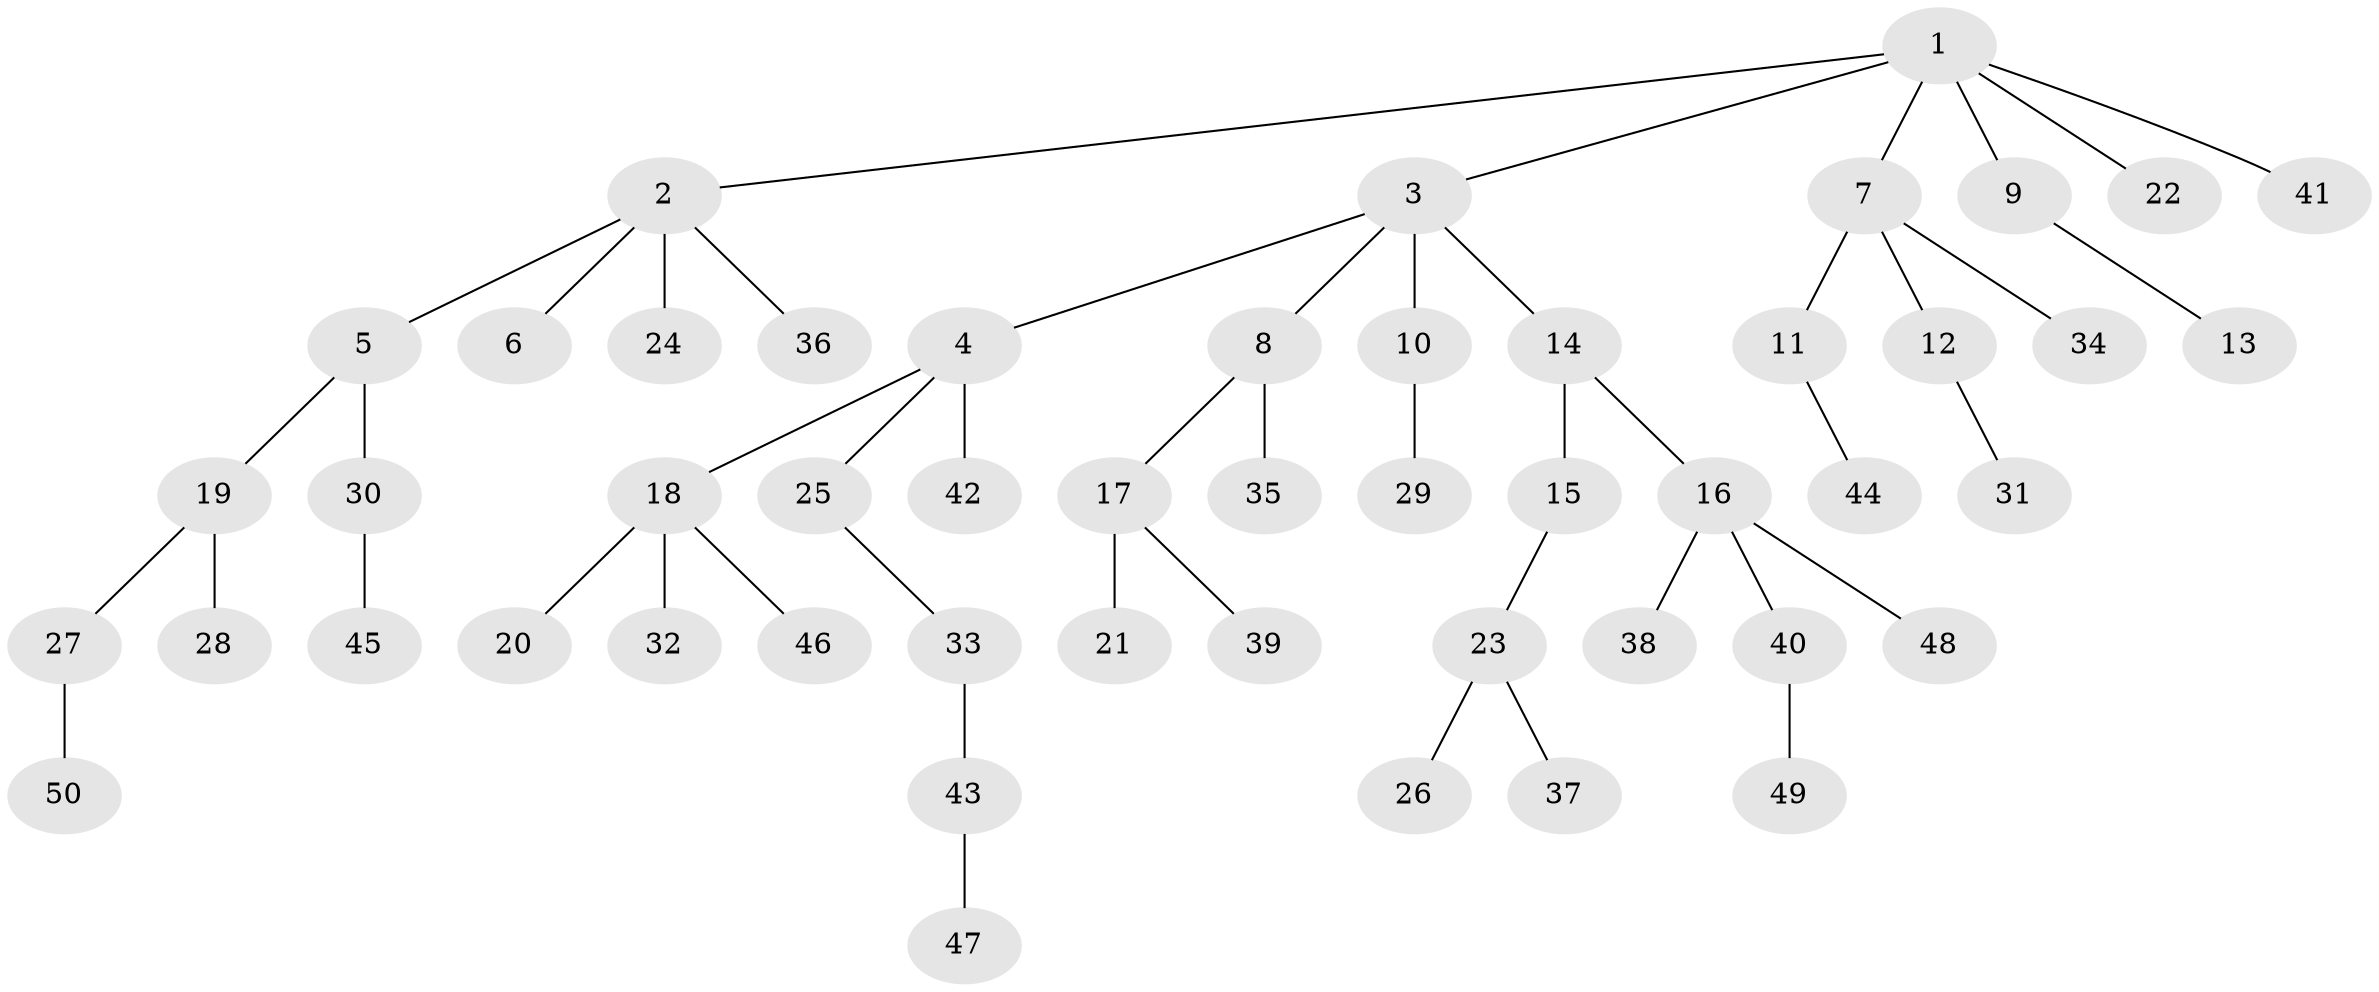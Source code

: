 // coarse degree distribution, {5: 0.03225806451612903, 4: 0.0967741935483871, 7: 0.03225806451612903, 1: 0.6451612903225806, 3: 0.12903225806451613, 2: 0.06451612903225806}
// Generated by graph-tools (version 1.1) at 2025/42/03/06/25 10:42:03]
// undirected, 50 vertices, 49 edges
graph export_dot {
graph [start="1"]
  node [color=gray90,style=filled];
  1;
  2;
  3;
  4;
  5;
  6;
  7;
  8;
  9;
  10;
  11;
  12;
  13;
  14;
  15;
  16;
  17;
  18;
  19;
  20;
  21;
  22;
  23;
  24;
  25;
  26;
  27;
  28;
  29;
  30;
  31;
  32;
  33;
  34;
  35;
  36;
  37;
  38;
  39;
  40;
  41;
  42;
  43;
  44;
  45;
  46;
  47;
  48;
  49;
  50;
  1 -- 2;
  1 -- 3;
  1 -- 7;
  1 -- 9;
  1 -- 22;
  1 -- 41;
  2 -- 5;
  2 -- 6;
  2 -- 24;
  2 -- 36;
  3 -- 4;
  3 -- 8;
  3 -- 10;
  3 -- 14;
  4 -- 18;
  4 -- 25;
  4 -- 42;
  5 -- 19;
  5 -- 30;
  7 -- 11;
  7 -- 12;
  7 -- 34;
  8 -- 17;
  8 -- 35;
  9 -- 13;
  10 -- 29;
  11 -- 44;
  12 -- 31;
  14 -- 15;
  14 -- 16;
  15 -- 23;
  16 -- 38;
  16 -- 40;
  16 -- 48;
  17 -- 21;
  17 -- 39;
  18 -- 20;
  18 -- 32;
  18 -- 46;
  19 -- 27;
  19 -- 28;
  23 -- 26;
  23 -- 37;
  25 -- 33;
  27 -- 50;
  30 -- 45;
  33 -- 43;
  40 -- 49;
  43 -- 47;
}
